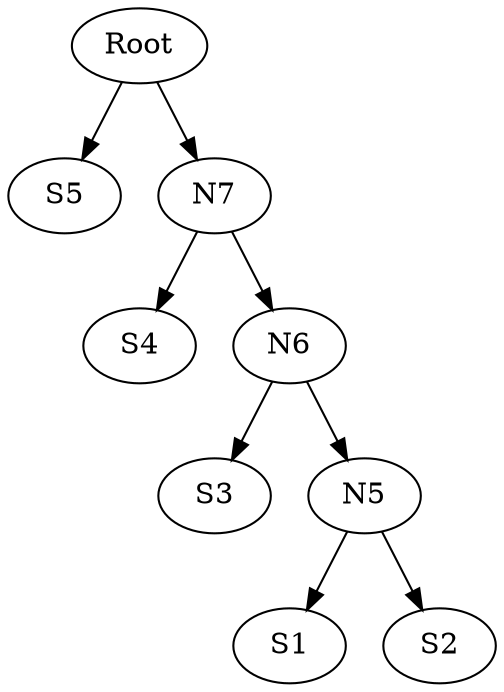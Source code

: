 digraph Tree {
"Root" -> "S5";
"Root" -> "N7";
"N7" -> "S4";
"N7" -> "N6";
"N6" -> "S3";
"N6" -> "N5";
"N5" -> "S1";
"N5" -> "S2";
}

